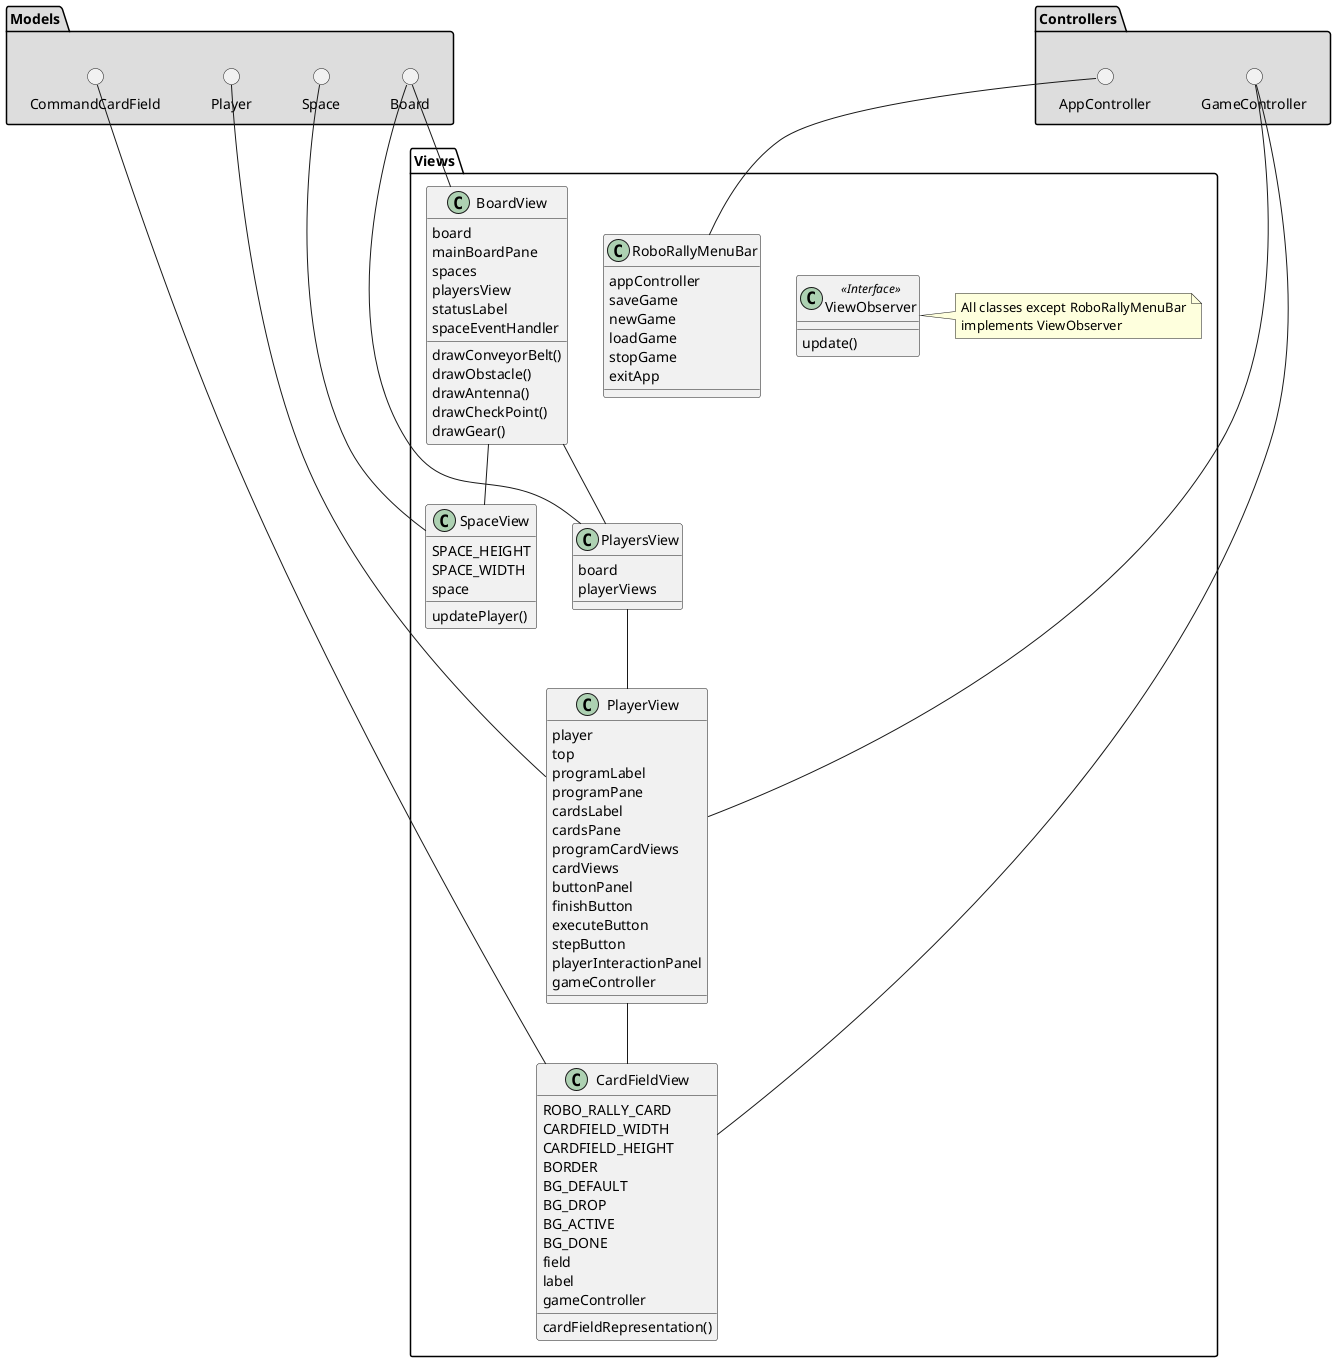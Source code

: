 @startuml
'https://plantuml.com/class-diagram

package Views {

    class BoardView{
        board
        mainBoardPane
        spaces
        playersView
        statusLabel
        spaceEventHandler

        drawConveyorBelt()
        drawObstacle()
        drawAntenna()
        drawCheckPoint()
        drawGear()

    }

    class CardFieldView {
        ROBO_RALLY_CARD
        CARDFIELD_WIDTH
        CARDFIELD_HEIGHT
        BORDER
        BG_DEFAULT
        BG_DROP
        BG_ACTIVE
        BG_DONE
        field
        label
        gameController

        cardFieldRepresentation()
    }

    class PlayersView {
        board
        playerViews
    }

    class PlayerView {
        player
        top
        programLabel
        programPane
        cardsLabel
        cardsPane
        programCardViews
        cardViews
        buttonPanel
        finishButton
        executeButton
        stepButton
        playerInteractionPanel
        gameController
    }

    class RoboRallyMenuBar {
        appController
        saveGame
        newGame
        loadGame
        stopGame
        exitApp
    }

    class SpaceView {
        SPACE_HEIGHT
        SPACE_WIDTH
        space

        updatePlayer()
    }

    class ViewObserver <<Interface>> {
       update()
    }

note right of ViewObserver
    All classes except RoboRallyMenuBar
    implements ViewObserver
end note
}

package "Models" #DDDDDD {

    () Board
    () CommandCardField
    () Player
    () Space

}

package "Controllers" #DDDDDD {

    () GameController
    () AppController

}

'Views
BoardView -- PlayersView
BoardView -- SpaceView
PlayersView -- PlayerView
PlayerView -- CardFieldView

'Models
Board -- BoardView
Board -- PlayersView
CommandCardField -- CardFieldView
Player -- PlayerView
Space -- SpaceView

'Controllers
GameController -- CardFieldView
GameController -- PlayerView
AppController -- RoboRallyMenuBar



@enduml